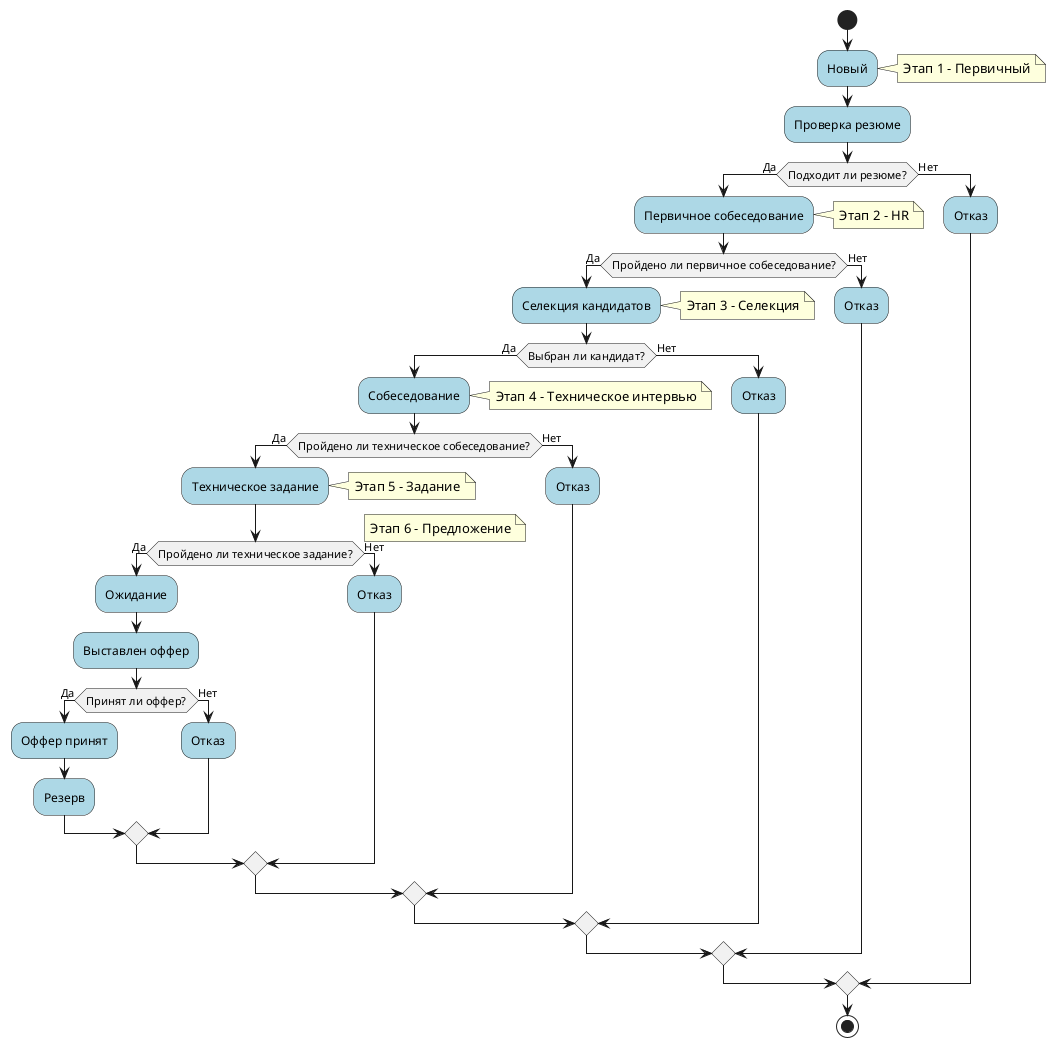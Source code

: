@startuml
start

#LightBlue :Новый;
note right: Этап 1 - Первичный
#LightBlue:Проверка резюме;

if (Подходит ли резюме?) then (Да)
  #LightBlue :Первичное собеседование;
  note right: Этап 2 - HR
  if (Пройдено ли первичное собеседование?) then (Да)
    #LightBlue :Селекция кандидатов;
    note right: Этап 3 - Селекция
    if (Выбран ли кандидат?) then (Да)
      #LightBlue :Собеседование;
      note right: Этап 4 - Техническое интервью
      if (Пройдено ли техническое собеседование?) then (Да)
        #LightBlue :Техническое задание;
        note right: Этап 5 - Задание
        if (Пройдено ли техническое задание?) then (Да)
          note right: Этап 6 - Предложение
          #LightBlue :Ожидание;
          #LightBlue :Выставлен оффер;
          if (Принят ли оффер?) then (Да)
            #LightBlue :Оффер принят;
            #LightBlue :Резерв;
            else (Нет)
            #LightBlue :Отказ;
          endif
        else (Нет)
          #LightBlue :Отказ;
        endif
      else (Нет)
        #LightBlue:Отказ;
      endif
    else (Нет)
      #LightBlue:Отказ;
    endif
  else (Нет)
    #LightBlue:Отказ;
  endif
else (Нет)
  #LightBlue:Отказ;
endif

stop
@enduml